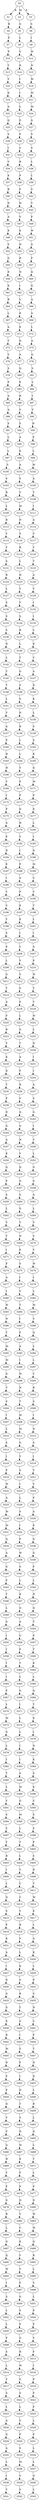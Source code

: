 strict digraph  {
	S0 -> S1 [ label = R ];
	S0 -> S2 [ label = M ];
	S0 -> S3 [ label = F ];
	S1 -> S4 [ label = R ];
	S2 -> S5 [ label = G ];
	S3 -> S6 [ label = S ];
	S4 -> S7 [ label = P ];
	S5 -> S8 [ label = L ];
	S6 -> S9 [ label = I ];
	S7 -> S10 [ label = F ];
	S8 -> S11 [ label = V ];
	S9 -> S12 [ label = W ];
	S10 -> S13 [ label = Y ];
	S11 -> S14 [ label = K ];
	S12 -> S15 [ label = N ];
	S13 -> S16 [ label = V ];
	S14 -> S17 [ label = I ];
	S15 -> S18 [ label = M ];
	S16 -> S19 [ label = D ];
	S17 -> S20 [ label = I ];
	S18 -> S21 [ label = M ];
	S19 -> S22 [ label = A ];
	S20 -> S23 [ label = L ];
	S21 -> S24 [ label = M ];
	S22 -> S25 [ label = Q ];
	S23 -> S26 [ label = F ];
	S24 -> S27 [ label = G ];
	S25 -> S28 [ label = S ];
	S26 -> S29 [ label = F ];
	S27 -> S30 [ label = S ];
	S28 -> S31 [ label = I ];
	S29 -> S32 [ label = C ];
	S30 -> S33 [ label = S ];
	S31 -> S34 [ label = V ];
	S32 -> S35 [ label = R ];
	S33 -> S36 [ label = L ];
	S34 -> S37 [ label = E ];
	S35 -> S38 [ label = P ];
	S36 -> S39 [ label = L ];
	S37 -> S40 [ label = R ];
	S38 -> S41 [ label = F ];
	S39 -> S42 [ label = S ];
	S40 -> S43 [ label = D ];
	S41 -> S44 [ label = H ];
	S42 -> S45 [ label = V ];
	S43 -> S46 [ label = A ];
	S44 -> S47 [ label = V ];
	S45 -> S48 [ label = P ];
	S46 -> S49 [ label = E ];
	S47 -> S50 [ label = E ];
	S48 -> S51 [ label = W ];
	S49 -> S52 [ label = S ];
	S50 -> S53 [ label = H ];
	S51 -> S54 [ label = A ];
	S52 -> S55 [ label = G ];
	S53 -> S56 [ label = R ];
	S54 -> S57 [ label = F ];
	S55 -> S58 [ label = E ];
	S56 -> S59 [ label = N ];
	S57 -> S60 [ label = Q ];
	S58 -> S61 [ label = E ];
	S59 -> S62 [ label = I ];
	S60 -> S63 [ label = Q ];
	S61 -> S64 [ label = R ];
	S62 -> S65 [ label = V ];
	S63 -> S66 [ label = A ];
	S64 -> S67 [ label = L ];
	S65 -> S68 [ label = E ];
	S66 -> S69 [ label = G ];
	S67 -> S70 [ label = A ];
	S68 -> S71 [ label = E ];
	S69 -> S72 [ label = L ];
	S70 -> S73 [ label = T ];
	S71 -> S74 [ label = D ];
	S72 -> S75 [ label = A ];
	S73 -> S76 [ label = V ];
	S74 -> S77 [ label = A ];
	S75 -> S78 [ label = Q ];
	S76 -> S79 [ label = S ];
	S77 -> S80 [ label = Q ];
	S78 -> S81 [ label = S ];
	S79 -> S82 [ label = P ];
	S80 -> S83 [ label = E ];
	S81 -> S84 [ label = L ];
	S82 -> S85 [ label = A ];
	S83 -> S86 [ label = R ];
	S84 -> S87 [ label = I ];
	S85 -> S88 [ label = A ];
	S86 -> S89 [ label = V ];
	S87 -> S90 [ label = V ];
	S88 -> S91 [ label = S ];
	S89 -> S92 [ label = S ];
	S90 -> S93 [ label = H ];
	S91 -> S94 [ label = L ];
	S92 -> S95 [ label = A ];
	S93 -> S96 [ label = F ];
	S94 -> S97 [ label = L ];
	S95 -> S98 [ label = E ];
	S96 -> S99 [ label = L ];
	S97 -> S100 [ label = S ];
	S98 -> S101 [ label = A ];
	S99 -> S102 [ label = M ];
	S100 -> S103 [ label = S ];
	S101 -> S104 [ label = S ];
	S102 -> S105 [ label = A ];
	S103 -> S106 [ label = R ];
	S104 -> S107 [ label = V ];
	S105 -> S108 [ label = T ];
	S106 -> S109 [ label = L ];
	S107 -> S110 [ label = M ];
	S108 -> S111 [ label = I ];
	S109 -> S112 [ label = R ];
	S110 -> S113 [ label = N ];
	S111 -> S114 [ label = A ];
	S112 -> S115 [ label = Y ];
	S113 -> S116 [ label = S ];
	S114 -> S117 [ label = V ];
	S115 -> S118 [ label = Y ];
	S116 -> S119 [ label = R ];
	S117 -> S120 [ label = Y ];
	S118 -> S121 [ label = S ];
	S119 -> S122 [ label = L ];
	S120 -> S123 [ label = T ];
	S121 -> S124 [ label = R ];
	S122 -> S125 [ label = H ];
	S123 -> S126 [ label = A ];
	S124 -> S127 [ label = L ];
	S125 -> S128 [ label = Y ];
	S126 -> S129 [ label = Y ];
	S127 -> S130 [ label = S ];
	S128 -> S131 [ label = Y ];
	S129 -> S132 [ label = I ];
	S130 -> S133 [ label = S ];
	S131 -> S134 [ label = S ];
	S132 -> S135 [ label = I ];
	S133 -> S136 [ label = S ];
	S134 -> S137 [ label = R ];
	S135 -> S138 [ label = L ];
	S136 -> S139 [ label = N ];
	S137 -> S140 [ label = L ];
	S138 -> S141 [ label = K ];
	S139 -> S142 [ label = L ];
	S140 -> S143 [ label = T ];
	S141 -> S144 [ label = C ];
	S142 -> S145 [ label = T ];
	S143 -> S146 [ label = G ];
	S144 -> S147 [ label = A ];
	S145 -> S148 [ label = T ];
	S146 -> S149 [ label = S ];
	S147 -> S150 [ label = D ];
	S148 -> S151 [ label = L ];
	S149 -> S152 [ label = S ];
	S150 -> S153 [ label = K ];
	S151 -> S154 [ label = V ];
	S152 -> S155 [ label = D ];
	S153 -> S156 [ label = L ];
	S154 -> S157 [ label = A ];
	S155 -> S158 [ label = R ];
	S156 -> S159 [ label = S ];
	S157 -> S160 [ label = P ];
	S158 -> S161 [ label = L ];
	S159 -> S162 [ label = S ];
	S160 -> S163 [ label = H ];
	S161 -> S164 [ label = L ];
	S162 -> S165 [ label = K ];
	S163 -> S166 [ label = H ];
	S164 -> S167 [ label = V ];
	S165 -> S168 [ label = Q ];
	S166 -> S169 [ label = V ];
	S167 -> S170 [ label = P ];
	S168 -> S171 [ label = M ];
	S169 -> S172 [ label = I ];
	S170 -> S173 [ label = P ];
	S171 -> S174 [ label = P ];
	S172 -> S175 [ label = P ];
	S173 -> S176 [ label = D ];
	S174 -> S177 [ label = E ];
	S175 -> S178 [ label = A ];
	S176 -> S179 [ label = H ];
	S177 -> S180 [ label = L ];
	S178 -> S181 [ label = P ];
	S179 -> S182 [ label = V ];
	S180 -> S183 [ label = I ];
	S181 -> S184 [ label = D ];
	S182 -> S185 [ label = I ];
	S183 -> S186 [ label = D ];
	S184 -> S187 [ label = E ];
	S185 -> S188 [ label = P ];
	S186 -> S189 [ label = M ];
	S187 -> S190 [ label = I ];
	S188 -> S191 [ label = A ];
	S189 -> S192 [ label = C ];
	S190 -> S193 [ label = Y ];
	S191 -> S194 [ label = P ];
	S192 -> S195 [ label = V ];
	S193 -> S196 [ label = V ];
	S194 -> S197 [ label = E ];
	S195 -> S198 [ label = T ];
	S196 -> S199 [ label = Y ];
	S197 -> S200 [ label = E ];
	S198 -> S201 [ label = L ];
	S199 -> S202 [ label = S ];
	S200 -> S203 [ label = I ];
	S201 -> S204 [ label = I ];
	S202 -> S205 [ label = P ];
	S203 -> S206 [ label = Y ];
	S204 -> S207 [ label = G ];
	S205 -> S208 [ label = L ];
	S206 -> S209 [ label = V ];
	S207 -> S210 [ label = P ];
	S208 -> S211 [ label = G ];
	S209 -> S212 [ label = Y ];
	S210 -> S213 [ label = W ];
	S211 -> S214 [ label = T ];
	S212 -> S215 [ label = S ];
	S213 -> S216 [ label = T ];
	S214 -> S217 [ label = A ];
	S215 -> S218 [ label = P ];
	S216 -> S219 [ label = T ];
	S217 -> S220 [ label = F ];
	S218 -> S221 [ label = L ];
	S219 -> S222 [ label = W ];
	S220 -> S223 [ label = R ];
	S221 -> S224 [ label = G ];
	S222 -> S225 [ label = L ];
	S223 -> S226 [ label = V ];
	S224 -> S227 [ label = T ];
	S225 -> S228 [ label = N ];
	S226 -> S229 [ label = K ];
	S227 -> S230 [ label = A ];
	S228 -> S231 [ label = I ];
	S229 -> S232 [ label = D ];
	S230 -> S233 [ label = F ];
	S231 -> S234 [ label = I ];
	S232 -> S235 [ label = T ];
	S233 -> S236 [ label = K ];
	S234 -> S237 [ label = A ];
	S235 -> S238 [ label = P ];
	S236 -> S239 [ label = V ];
	S237 -> S240 [ label = S ];
	S238 -> S241 [ label = D ];
	S239 -> S242 [ label = Q ];
	S240 -> S243 [ label = G ];
	S241 -> S244 [ label = G ];
	S242 -> S245 [ label = G ];
	S243 -> S246 [ label = I ];
	S244 -> S247 [ label = A ];
	S245 -> S248 [ label = N ];
	S246 -> S249 [ label = V ];
	S247 -> S250 [ label = K ];
	S248 -> S251 [ label = V ];
	S249 -> S252 [ label = L ];
	S250 -> S253 [ label = Q ];
	S251 -> S254 [ label = D ];
	S252 -> S255 [ label = G ];
	S253 -> S256 [ label = P ];
	S254 -> S257 [ label = G ];
	S255 -> S258 [ label = G ];
	S256 -> S259 [ label = S ];
	S257 -> S260 [ label = S ];
	S258 -> S261 [ label = A ];
	S259 -> S262 [ label = L ];
	S260 -> S263 [ label = G ];
	S261 -> S264 [ label = L ];
	S262 -> S265 [ label = V ];
	S263 -> S266 [ label = T ];
	S264 -> S267 [ label = V ];
	S265 -> S268 [ label = T ];
	S266 -> S269 [ label = N ];
	S267 -> S270 [ label = V ];
	S268 -> S271 [ label = I ];
	S269 -> S272 [ label = P ];
	S270 -> S273 [ label = Y ];
	S271 -> S274 [ label = F ];
	S272 -> S275 [ label = S ];
	S273 -> S276 [ label = W ];
	S274 -> S277 [ label = A ];
	S275 -> S278 [ label = I ];
	S276 -> S279 [ label = I ];
	S277 -> S280 [ label = I ];
	S278 -> S281 [ label = V ];
	S279 -> S282 [ label = L ];
	S280 -> S283 [ label = W ];
	S281 -> S284 [ label = T ];
	S282 -> S285 [ label = M ];
	S283 -> S286 [ label = N ];
	S284 -> S287 [ label = I ];
	S285 -> S288 [ label = V ];
	S286 -> S289 [ label = T ];
	S287 -> S290 [ label = F ];
	S288 -> S291 [ label = Q ];
	S289 -> S292 [ label = M ];
	S290 -> S293 [ label = A ];
	S291 -> S294 [ label = L ];
	S292 -> S295 [ label = M ];
	S293 -> S296 [ label = I ];
	S294 -> S297 [ label = L ];
	S295 -> S298 [ label = G ];
	S296 -> S299 [ label = W ];
	S297 -> S300 [ label = Y ];
	S298 -> S301 [ label = T ];
	S299 -> S302 [ label = N ];
	S300 -> S303 [ label = R ];
	S301 -> S304 [ label = S ];
	S302 -> S305 [ label = T ];
	S303 -> S306 [ label = S ];
	S304 -> S307 [ label = I ];
	S305 -> S308 [ label = M ];
	S306 -> S309 [ label = I ];
	S307 -> S310 [ label = L ];
	S308 -> S311 [ label = M ];
	S309 -> S312 [ label = N ];
	S310 -> S313 [ label = S ];
	S311 -> S314 [ label = G ];
	S312 -> S315 [ label = S ];
	S313 -> S316 [ label = I ];
	S314 -> S317 [ label = T ];
	S315 -> S318 [ label = I ];
	S316 -> S319 [ label = P ];
	S317 -> S320 [ label = S ];
	S318 -> S321 [ label = Y ];
	S319 -> S322 [ label = W ];
	S320 -> S323 [ label = I ];
	S321 -> S324 [ label = Y ];
	S322 -> S325 [ label = A ];
	S323 -> S326 [ label = L ];
	S324 -> S327 [ label = F ];
	S325 -> S328 [ label = M ];
	S326 -> S329 [ label = S ];
	S327 -> S330 [ label = A ];
	S328 -> S331 [ label = M ];
	S329 -> S332 [ label = I ];
	S330 -> S333 [ label = E ];
	S331 -> S334 [ label = Q ];
	S332 -> S335 [ label = P ];
	S333 -> S336 [ label = G ];
	S334 -> S337 [ label = A ];
	S335 -> S338 [ label = W ];
	S336 -> S339 [ label = G ];
	S337 -> S340 [ label = G ];
	S338 -> S341 [ label = G ];
	S339 -> S342 [ label = P ];
	S340 -> S343 [ label = F ];
	S341 -> S344 [ label = L ];
	S342 -> S345 [ label = L ];
	S343 -> S346 [ label = T ];
	S344 -> S347 [ label = K ];
	S345 -> S348 [ label = N ];
	S346 -> S349 [ label = L ];
	S347 -> S350 [ label = Q ];
	S348 -> S351 [ label = Q ];
	S349 -> S352 [ label = G ];
	S350 -> S353 [ label = A ];
	S351 -> S354 [ label = T ];
	S352 -> S355 [ label = I ];
	S353 -> S356 [ label = G ];
	S354 -> S357 [ label = F ];
	S355 -> S358 [ label = I ];
	S356 -> S359 [ label = F ];
	S357 -> S360 [ label = T ];
	S358 -> S361 [ label = I ];
	S359 -> S362 [ label = T ];
	S360 -> S363 [ label = K ];
	S361 -> S364 [ label = I ];
	S362 -> S365 [ label = L ];
	S363 -> S366 [ label = L ];
	S364 -> S367 [ label = F ];
	S365 -> S368 [ label = G ];
	S366 -> S369 [ label = Q ];
	S367 -> S370 [ label = L ];
	S368 -> S371 [ label = I ];
	S369 -> S372 [ label = T ];
	S370 -> S373 [ label = M ];
	S371 -> S374 [ label = L ];
	S372 -> S375 [ label = E ];
	S373 -> S376 [ label = G ];
	S374 -> S377 [ label = L ];
	S375 -> S378 [ label = I ];
	S376 -> S379 [ label = L ];
	S377 -> S380 [ label = I ];
	S378 -> S381 [ label = N ];
	S379 -> S382 [ label = I ];
	S380 -> S383 [ label = I ];
	S381 -> S384 [ label = K ];
	S382 -> S385 [ label = T ];
	S383 -> S386 [ label = S ];
	S384 -> S387 [ label = S ];
	S385 -> S388 [ label = L ];
	S386 -> S389 [ label = M ];
	S387 -> S390 [ label = E ];
	S388 -> S391 [ label = Y ];
	S389 -> S392 [ label = G ];
	S390 -> S393 [ label = C ];
	S391 -> S394 [ label = S ];
	S392 -> S395 [ label = M ];
	S393 -> S396 [ label = S ];
	S394 -> S397 [ label = C ];
	S395 -> S398 [ label = L ];
	S396 -> S399 [ label = S ];
	S397 -> S400 [ label = Y ];
	S398 -> S401 [ label = T ];
	S399 -> S402 [ label = P ];
	S400 -> S403 [ label = R ];
	S401 -> S404 [ label = L ];
	S402 -> S405 [ label = S ];
	S403 -> S406 [ label = I ];
	S404 -> S407 [ label = Y ];
	S405 -> S408 [ label = D ];
	S406 -> S409 [ label = L ];
	S407 -> S410 [ label = C ];
	S408 -> S411 [ label = T ];
	S409 -> S412 [ label = Q ];
	S410 -> S413 [ label = C ];
	S411 -> S414 [ label = M ];
	S412 -> S415 [ label = S ];
	S413 -> S416 [ label = Y ];
	S414 -> S417 [ label = E ];
	S415 -> S418 [ label = P ];
	S416 -> S419 [ label = R ];
	S417 -> S420 [ label = L ];
	S418 -> S421 [ label = K ];
	S419 -> S422 [ label = V ];
	S420 -> S423 [ label = G ];
	S421 -> S424 [ label = A ];
	S422 -> S425 [ label = L ];
	S423 -> S426 [ label = K ];
	S424 -> S427 [ label = I ];
	S425 -> S428 [ label = K ];
	S426 -> S429 [ label = L ];
	S427 -> S430 [ label = D ];
	S428 -> S431 [ label = S ];
	S429 -> S432 [ label = P ];
	S430 -> S433 [ label = G ];
	S431 -> S434 [ label = R ];
	S432 -> S435 [ label = C ];
	S433 -> S436 [ label = G ];
	S434 -> S437 [ label = T ];
	S435 -> S438 [ label = N ];
	S436 -> S439 [ label = E ];
	S437 -> S440 [ label = S ];
	S438 -> S441 [ label = C ];
	S439 -> S442 [ label = D ];
	S440 -> S443 [ label = I ];
	S441 -> S444 [ label = F ];
	S442 -> S445 [ label = M ];
	S443 -> S446 [ label = S ];
	S444 -> S447 [ label = T ];
	S445 -> S448 [ label = D ];
	S446 -> S449 [ label = F ];
	S447 -> S450 [ label = N ];
	S448 -> S451 [ label = F ];
	S449 -> S452 [ label = I ];
	S450 -> S453 [ label = D ];
	S451 -> S454 [ label = P ];
	S452 -> S455 [ label = D ];
	S453 -> S456 [ label = L ];
	S454 -> S457 [ label = Q ];
	S455 -> S458 [ label = T ];
	S456 -> S459 [ label = R ];
	S457 -> S460 [ label = V ];
	S458 -> S461 [ label = S ];
	S459 -> S462 [ label = L ];
	S460 -> S463 [ label = C ];
	S461 -> S464 [ label = D ];
	S462 -> S465 [ label = Q ];
	S463 -> S466 [ label = G ];
	S464 -> S467 [ label = W ];
	S465 -> S468 [ label = L ];
	S466 -> S469 [ label = H ];
	S467 -> S470 [ label = E ];
	S468 -> S471 [ label = T ];
	S469 -> S472 [ label = Y ];
	S470 -> S473 [ label = F ];
	S471 -> S474 [ label = L ];
	S472 -> S475 [ label = F ];
	S473 -> S476 [ label = P ];
	S474 -> S477 [ label = P ];
	S475 -> S478 [ label = G ];
	S476 -> S479 [ label = D ];
	S477 -> S480 [ label = D ];
	S478 -> S481 [ label = R ];
	S479 -> S482 [ label = V ];
	S480 -> S483 [ label = W ];
	S481 -> S484 [ label = L ];
	S482 -> S485 [ label = C ];
	S483 -> S486 [ label = W ];
	S484 -> S487 [ label = G ];
	S485 -> S488 [ label = K ];
	S486 -> S489 [ label = Q ];
	S487 -> S490 [ label = Q ];
	S488 -> S491 [ label = Y ];
	S489 -> S492 [ label = R ];
	S490 -> S493 [ label = W ];
	S491 -> S494 [ label = Y ];
	S492 -> S495 [ label = L ];
	S493 -> S496 [ label = I ];
	S494 -> S497 [ label = F ];
	S495 -> S498 [ label = V ];
	S496 -> S499 [ label = S ];
	S497 -> S500 [ label = G ];
	S498 -> S501 [ label = L ];
	S499 -> S502 [ label = L ];
	S500 -> S503 [ label = S ];
	S501 -> S504 [ label = P ];
	S502 -> S505 [ label = L ];
	S503 -> S506 [ label = F ];
	S504 -> S507 [ label = F ];
	S505 -> S508 [ label = F ];
	S506 -> S509 [ label = G ];
	S507 -> S510 [ label = V ];
	S508 -> S511 [ label = S ];
	S509 -> S512 [ label = R ];
	S510 -> S513 [ label = F ];
	S511 -> S514 [ label = L ];
	S512 -> S515 [ label = W ];
	S513 -> S516 [ label = I ];
	S514 -> S517 [ label = V ];
	S515 -> S518 [ label = S ];
	S516 -> S519 [ label = P ];
	S517 -> S520 [ label = S ];
	S518 -> S521 [ label = S ];
	S519 -> S522 [ label = F ];
	S520 -> S523 [ label = L ];
	S521 -> S524 [ label = L ];
	S522 -> S525 [ label = F ];
	S523 -> S526 [ label = A ];
	S524 -> S527 [ label = V ];
	S525 -> S528 [ label = L ];
	S526 -> S529 [ label = G ];
	S527 -> S530 [ label = F ];
	S528 -> S531 [ label = P ];
	S529 -> S532 [ label = A ];
	S530 -> S533 [ label = S ];
	S531 -> S534 [ label = L ];
	S532 -> S535 [ label = L ];
	S533 -> S536 [ label = M ];
	S534 -> S537 [ label = L ];
	S535 -> S538 [ label = I ];
	S536 -> S539 [ label = V ];
	S537 -> S540 [ label = Q ];
	S538 -> S541 [ label = V ];
	S539 -> S542 [ label = S ];
	S540 -> S543 [ label = L ];
}
